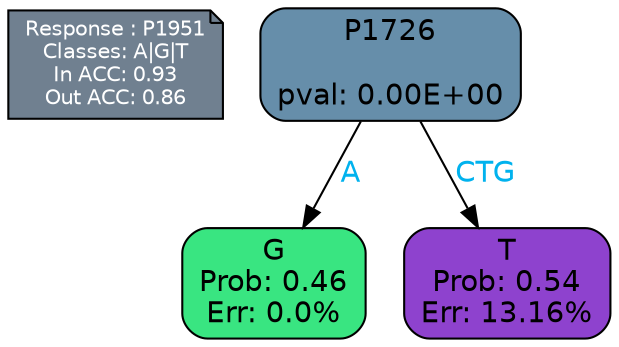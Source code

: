 digraph Tree {
node [shape=box, style="filled, rounded", color="black", fontname=helvetica] ;
graph [ranksep=equally, splines=polylines, bgcolor=transparent, dpi=600] ;
edge [fontname=helvetica] ;
LEGEND [label="Response : P1951
Classes: A|G|T
In ACC: 0.93
Out ACC: 0.86
",shape=note,align=left,style=filled,fillcolor="slategray",fontcolor="white",fontsize=10];1 [label="P1726

pval: 0.00E+00", fillcolor="#668eaa"] ;
2 [label="G
Prob: 0.46
Err: 0.0%", fillcolor="#39e581"] ;
3 [label="T
Prob: 0.54
Err: 13.16%", fillcolor="#8e42ce"] ;
1 -> 2 [label="A",fontcolor=deepskyblue2] ;
1 -> 3 [label="CTG",fontcolor=deepskyblue2] ;
{rank = same; 2;3;}{rank = same; LEGEND;1;}}